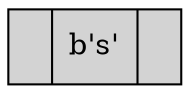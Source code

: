 digraph ListaCircular { rankdir=LR 
 size="9,9"
node[shape=record,style=filled] 
 "b's'"[label ="{|b's'|}"]
  "b's'"
 }